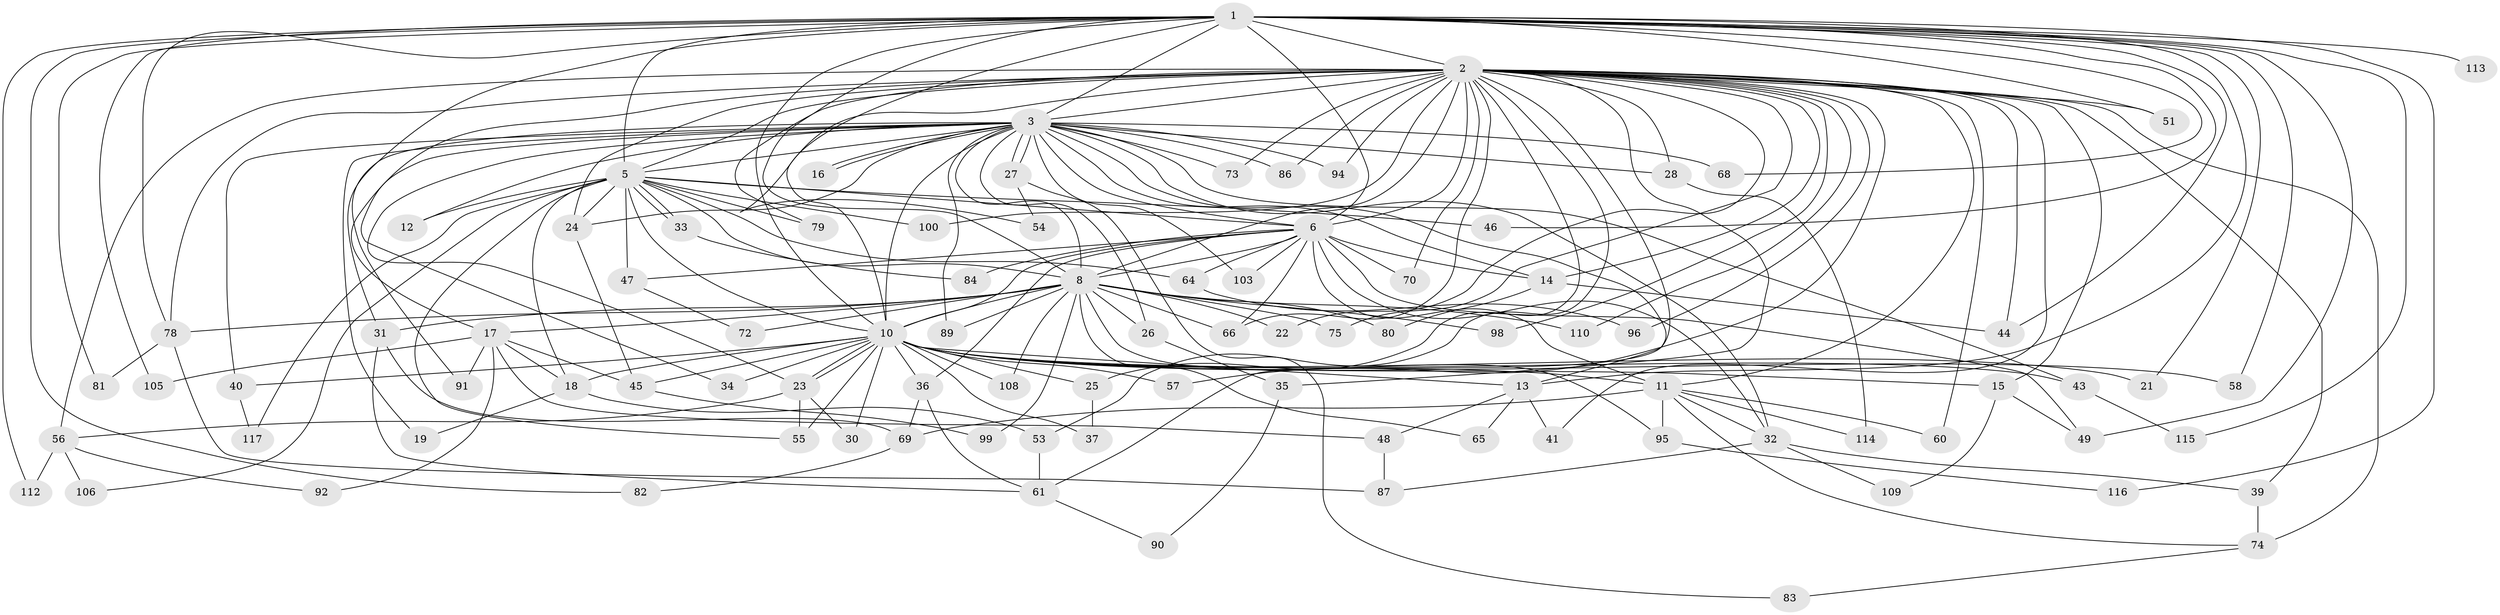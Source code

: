 // original degree distribution, {15: 0.017094017094017096, 24: 0.017094017094017096, 18: 0.008547008547008548, 21: 0.008547008547008548, 20: 0.008547008547008548, 35: 0.008547008547008548, 26: 0.008547008547008548, 28: 0.008547008547008548, 9: 0.008547008547008548, 2: 0.5641025641025641, 4: 0.09401709401709402, 5: 0.05982905982905983, 6: 0.017094017094017096, 3: 0.17094017094017094}
// Generated by graph-tools (version 1.1) at 2025/41/03/06/25 10:41:40]
// undirected, 92 vertices, 208 edges
graph export_dot {
graph [start="1"]
  node [color=gray90,style=filled];
  1 [super="+9"];
  2 [super="+7"];
  3 [super="+4"];
  5 [super="+59"];
  6 [super="+104"];
  8 [super="+111"];
  10 [super="+67"];
  11 [super="+107"];
  12;
  13 [super="+38"];
  14 [super="+20"];
  15 [super="+62"];
  16;
  17 [super="+63"];
  18;
  19;
  21;
  22;
  23 [super="+29"];
  24;
  25;
  26;
  27;
  28;
  30;
  31;
  32 [super="+42"];
  33;
  34;
  35;
  36 [super="+101"];
  37;
  39;
  40;
  41;
  43;
  44 [super="+52"];
  45 [super="+76"];
  46;
  47;
  48;
  49 [super="+50"];
  51;
  53;
  54;
  55 [super="+102"];
  56;
  57;
  58;
  60;
  61 [super="+85"];
  64;
  65;
  66 [super="+93"];
  68;
  69 [super="+71"];
  70;
  72;
  73;
  74 [super="+77"];
  75;
  78 [super="+88"];
  79;
  80;
  81;
  82;
  83;
  84;
  86;
  87 [super="+97"];
  89;
  90;
  91;
  92;
  94;
  95;
  96;
  98;
  99;
  100;
  103;
  105;
  106;
  108;
  109;
  110;
  112;
  113;
  114;
  115;
  116;
  117;
  1 -- 2 [weight=4];
  1 -- 3 [weight=4];
  1 -- 5 [weight=2];
  1 -- 6 [weight=2];
  1 -- 8 [weight=2];
  1 -- 10 [weight=3];
  1 -- 21;
  1 -- 44;
  1 -- 49 [weight=2];
  1 -- 58;
  1 -- 81;
  1 -- 115;
  1 -- 68;
  1 -- 13;
  1 -- 82;
  1 -- 31;
  1 -- 105;
  1 -- 46;
  1 -- 112;
  1 -- 113;
  1 -- 51;
  1 -- 116;
  1 -- 54;
  1 -- 78;
  2 -- 3 [weight=4];
  2 -- 5 [weight=2];
  2 -- 6 [weight=2];
  2 -- 8 [weight=2];
  2 -- 10 [weight=2];
  2 -- 28;
  2 -- 39;
  2 -- 51;
  2 -- 74 [weight=2];
  2 -- 94;
  2 -- 11;
  2 -- 14;
  2 -- 15;
  2 -- 17;
  2 -- 22;
  2 -- 24;
  2 -- 25;
  2 -- 35;
  2 -- 41;
  2 -- 53;
  2 -- 56;
  2 -- 57;
  2 -- 60;
  2 -- 61;
  2 -- 70;
  2 -- 73;
  2 -- 75;
  2 -- 78;
  2 -- 79;
  2 -- 86;
  2 -- 96;
  2 -- 98;
  2 -- 100;
  2 -- 110;
  2 -- 66;
  2 -- 44;
  3 -- 5 [weight=2];
  3 -- 6 [weight=2];
  3 -- 8 [weight=3];
  3 -- 10 [weight=2];
  3 -- 16;
  3 -- 16;
  3 -- 26;
  3 -- 27;
  3 -- 27;
  3 -- 28;
  3 -- 40;
  3 -- 43;
  3 -- 73;
  3 -- 86;
  3 -- 89;
  3 -- 91;
  3 -- 103;
  3 -- 68;
  3 -- 12;
  3 -- 14;
  3 -- 19;
  3 -- 24;
  3 -- 94;
  3 -- 32;
  3 -- 34;
  3 -- 23;
  3 -- 13;
  5 -- 6;
  5 -- 8;
  5 -- 10;
  5 -- 12;
  5 -- 18;
  5 -- 33;
  5 -- 33;
  5 -- 46;
  5 -- 47;
  5 -- 64;
  5 -- 79;
  5 -- 100;
  5 -- 117;
  5 -- 24;
  5 -- 106;
  5 -- 55;
  6 -- 8;
  6 -- 10;
  6 -- 36;
  6 -- 47;
  6 -- 64;
  6 -- 66;
  6 -- 70;
  6 -- 84;
  6 -- 103;
  6 -- 49;
  6 -- 11;
  6 -- 32;
  6 -- 14;
  8 -- 10;
  8 -- 17;
  8 -- 22;
  8 -- 26;
  8 -- 31;
  8 -- 65;
  8 -- 66;
  8 -- 72;
  8 -- 75;
  8 -- 78;
  8 -- 80;
  8 -- 89;
  8 -- 95;
  8 -- 98;
  8 -- 99;
  8 -- 108;
  8 -- 110;
  10 -- 11;
  10 -- 13;
  10 -- 15;
  10 -- 18;
  10 -- 21;
  10 -- 23;
  10 -- 23;
  10 -- 25;
  10 -- 30;
  10 -- 34;
  10 -- 36;
  10 -- 37;
  10 -- 40;
  10 -- 43;
  10 -- 55;
  10 -- 57;
  10 -- 58;
  10 -- 108;
  10 -- 45;
  11 -- 32;
  11 -- 60;
  11 -- 69;
  11 -- 95;
  11 -- 114;
  11 -- 74;
  13 -- 41;
  13 -- 48;
  13 -- 65;
  14 -- 44;
  14 -- 80;
  15 -- 109;
  15 -- 49;
  17 -- 45;
  17 -- 48;
  17 -- 105;
  17 -- 18;
  17 -- 91;
  17 -- 92;
  18 -- 19;
  18 -- 53;
  23 -- 55;
  23 -- 56;
  23 -- 30;
  24 -- 45;
  25 -- 37;
  26 -- 35;
  27 -- 54;
  27 -- 83;
  28 -- 114;
  31 -- 61;
  31 -- 69;
  32 -- 39;
  32 -- 109;
  32 -- 87;
  33 -- 84;
  35 -- 90;
  36 -- 69;
  36 -- 61;
  39 -- 74;
  40 -- 117;
  43 -- 115;
  45 -- 99;
  47 -- 72;
  48 -- 87;
  53 -- 61;
  56 -- 92;
  56 -- 106;
  56 -- 112;
  61 -- 90;
  64 -- 96;
  69 -- 82;
  74 -- 83;
  78 -- 81;
  78 -- 87;
  95 -- 116;
}
